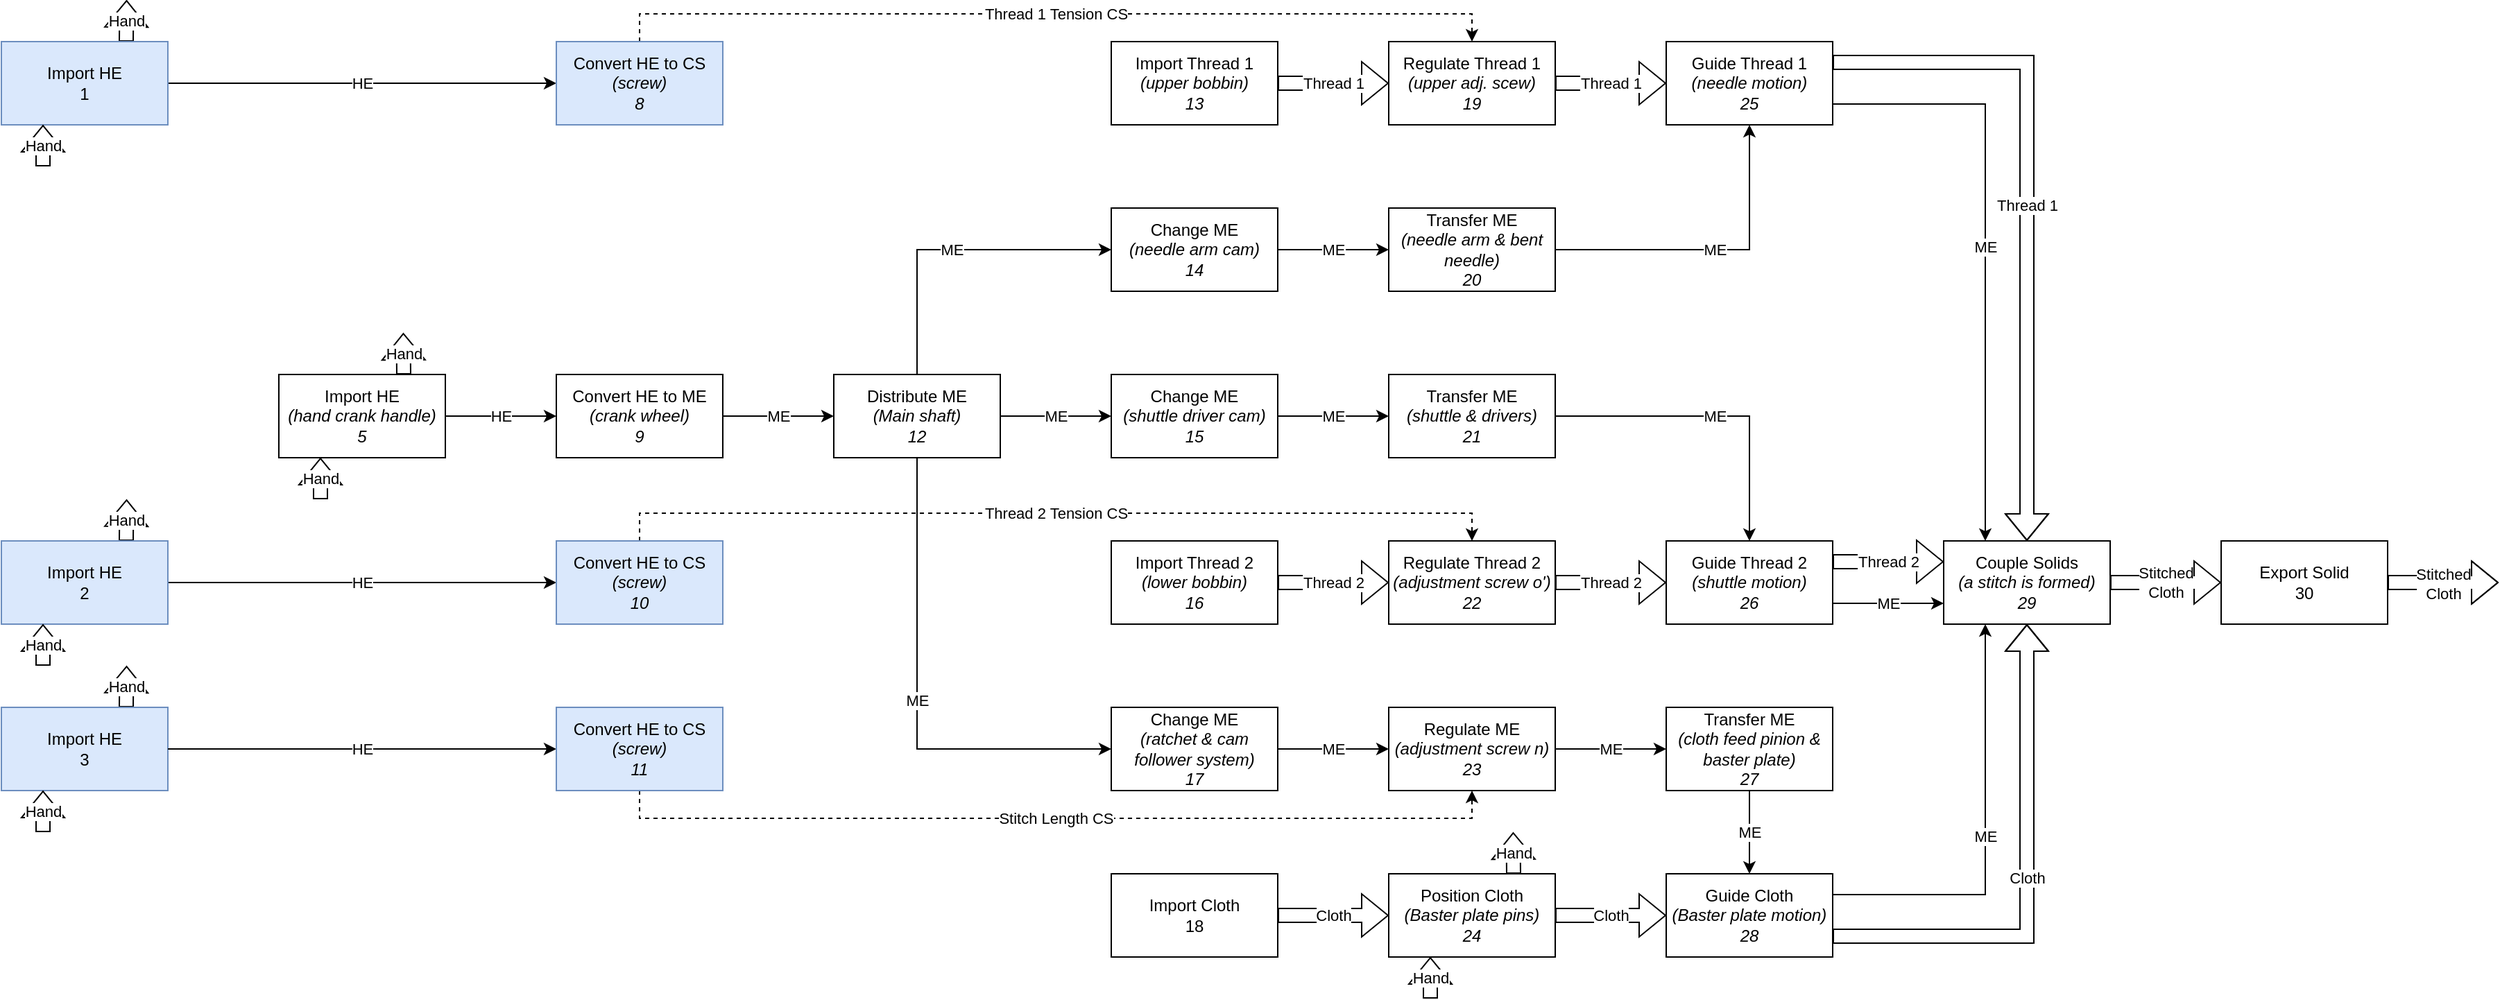 <mxfile version="20.8.16" type="device"><diagram name="Page-1" id="TEb7uBfXVVTcQPub5jTw"><mxGraphModel dx="1333" dy="1129" grid="1" gridSize="10" guides="1" tooltips="1" connect="1" arrows="1" fold="1" page="1" pageScale="1" pageWidth="850" pageHeight="1100" math="0" shadow="0"><root><mxCell id="0"/><mxCell id="1" parent="0"/><mxCell id="L4cqP0yh42H5bNTTPKmQ-17" value="HE" style="edgeStyle=orthogonalEdgeStyle;rounded=0;orthogonalLoop=1;jettySize=auto;html=1;exitX=1;exitY=0.5;exitDx=0;exitDy=0;entryX=0;entryY=0.5;entryDx=0;entryDy=0;" parent="1" source="L4cqP0yh42H5bNTTPKmQ-1" target="L4cqP0yh42H5bNTTPKmQ-2" edge="1"><mxGeometry relative="1" as="geometry"/></mxCell><mxCell id="L4cqP0yh42H5bNTTPKmQ-48" value="Hand" style="edgeStyle=orthogonalEdgeStyle;shape=flexArrow;rounded=0;orthogonalLoop=1;jettySize=auto;html=1;exitX=0.75;exitY=0;exitDx=0;exitDy=0;" parent="1" source="L4cqP0yh42H5bNTTPKmQ-1" edge="1"><mxGeometry relative="1" as="geometry"><mxPoint x="319.737" y="420" as="targetPoint"/></mxGeometry></mxCell><mxCell id="L4cqP0yh42H5bNTTPKmQ-1" value="Import HE&lt;br&gt;&lt;i&gt;(hand crank handle)&lt;br&gt;5&lt;br&gt;&lt;/i&gt;" style="rounded=0;whiteSpace=wrap;html=1;" parent="1" vertex="1"><mxGeometry x="230" y="450" width="120" height="60" as="geometry"/></mxCell><mxCell id="L4cqP0yh42H5bNTTPKmQ-18" value="ME" style="edgeStyle=orthogonalEdgeStyle;rounded=0;orthogonalLoop=1;jettySize=auto;html=1;exitX=1;exitY=0.5;exitDx=0;exitDy=0;entryX=0;entryY=0.5;entryDx=0;entryDy=0;" parent="1" source="L4cqP0yh42H5bNTTPKmQ-2" target="L4cqP0yh42H5bNTTPKmQ-3" edge="1"><mxGeometry relative="1" as="geometry"/></mxCell><mxCell id="L4cqP0yh42H5bNTTPKmQ-2" value="Convert HE to ME&lt;br&gt;&lt;i&gt;(crank wheel)&lt;br&gt;9&lt;br&gt;&lt;/i&gt;" style="rounded=0;whiteSpace=wrap;html=1;" parent="1" vertex="1"><mxGeometry x="430" y="450" width="120" height="60" as="geometry"/></mxCell><mxCell id="L4cqP0yh42H5bNTTPKmQ-19" value="ME" style="edgeStyle=orthogonalEdgeStyle;rounded=0;orthogonalLoop=1;jettySize=auto;html=1;exitX=1;exitY=0.5;exitDx=0;exitDy=0;entryX=0;entryY=0.5;entryDx=0;entryDy=0;" parent="1" source="L4cqP0yh42H5bNTTPKmQ-3" target="L4cqP0yh42H5bNTTPKmQ-5" edge="1"><mxGeometry relative="1" as="geometry"/></mxCell><mxCell id="L4cqP0yh42H5bNTTPKmQ-20" value="ME" style="edgeStyle=orthogonalEdgeStyle;rounded=0;orthogonalLoop=1;jettySize=auto;html=1;exitX=0.5;exitY=0;exitDx=0;exitDy=0;entryX=0;entryY=0.5;entryDx=0;entryDy=0;" parent="1" source="L4cqP0yh42H5bNTTPKmQ-3" target="L4cqP0yh42H5bNTTPKmQ-4" edge="1"><mxGeometry relative="1" as="geometry"/></mxCell><mxCell id="L4cqP0yh42H5bNTTPKmQ-21" value="ME" style="edgeStyle=orthogonalEdgeStyle;rounded=0;orthogonalLoop=1;jettySize=auto;html=1;exitX=0.5;exitY=1;exitDx=0;exitDy=0;entryX=0;entryY=0.5;entryDx=0;entryDy=0;" parent="1" source="L4cqP0yh42H5bNTTPKmQ-3" target="L4cqP0yh42H5bNTTPKmQ-6" edge="1"><mxGeometry relative="1" as="geometry"/></mxCell><mxCell id="L4cqP0yh42H5bNTTPKmQ-3" value="Distribute ME&lt;br&gt;&lt;i&gt;(Main shaft)&lt;br&gt;12&lt;br&gt;&lt;/i&gt;" style="rounded=0;whiteSpace=wrap;html=1;" parent="1" vertex="1"><mxGeometry x="630" y="450" width="120" height="60" as="geometry"/></mxCell><mxCell id="L4cqP0yh42H5bNTTPKmQ-23" value="ME" style="edgeStyle=orthogonalEdgeStyle;rounded=0;orthogonalLoop=1;jettySize=auto;html=1;exitX=1;exitY=0.5;exitDx=0;exitDy=0;entryX=0;entryY=0.5;entryDx=0;entryDy=0;" parent="1" source="L4cqP0yh42H5bNTTPKmQ-4" target="L4cqP0yh42H5bNTTPKmQ-9" edge="1"><mxGeometry relative="1" as="geometry"/></mxCell><mxCell id="L4cqP0yh42H5bNTTPKmQ-4" value="Change ME&lt;br&gt;&lt;i&gt;(needle arm cam)&lt;br&gt;14&lt;br&gt;&lt;/i&gt;" style="rounded=0;whiteSpace=wrap;html=1;" parent="1" vertex="1"><mxGeometry x="830" y="330" width="120" height="60" as="geometry"/></mxCell><mxCell id="L4cqP0yh42H5bNTTPKmQ-22" value="ME" style="edgeStyle=orthogonalEdgeStyle;rounded=0;orthogonalLoop=1;jettySize=auto;html=1;exitX=1;exitY=0.5;exitDx=0;exitDy=0;entryX=0;entryY=0.5;entryDx=0;entryDy=0;" parent="1" source="L4cqP0yh42H5bNTTPKmQ-5" target="L4cqP0yh42H5bNTTPKmQ-8" edge="1"><mxGeometry relative="1" as="geometry"/></mxCell><mxCell id="L4cqP0yh42H5bNTTPKmQ-5" value="Change ME&lt;br&gt;&lt;i&gt;(shuttle driver cam)&lt;br&gt;15&lt;br&gt;&lt;/i&gt;" style="rounded=0;whiteSpace=wrap;html=1;" parent="1" vertex="1"><mxGeometry x="830" y="450" width="120" height="60" as="geometry"/></mxCell><mxCell id="L4cqP0yh42H5bNTTPKmQ-24" value="ME" style="edgeStyle=orthogonalEdgeStyle;rounded=0;orthogonalLoop=1;jettySize=auto;html=1;exitX=1;exitY=0.5;exitDx=0;exitDy=0;entryX=0;entryY=0.5;entryDx=0;entryDy=0;" parent="1" source="L4cqP0yh42H5bNTTPKmQ-6" target="L4cqP0yh42H5bNTTPKmQ-7" edge="1"><mxGeometry relative="1" as="geometry"/></mxCell><mxCell id="L4cqP0yh42H5bNTTPKmQ-6" value="Change ME&lt;br&gt;&lt;i&gt;(ratchet &amp;amp; cam follower system)&lt;br&gt;17&lt;br&gt;&lt;/i&gt;" style="rounded=0;whiteSpace=wrap;html=1;" parent="1" vertex="1"><mxGeometry x="830" y="690" width="120" height="60" as="geometry"/></mxCell><mxCell id="L4cqP0yh42H5bNTTPKmQ-26" value="ME" style="edgeStyle=orthogonalEdgeStyle;rounded=0;orthogonalLoop=1;jettySize=auto;html=1;exitX=1;exitY=0.5;exitDx=0;exitDy=0;entryX=0;entryY=0.5;entryDx=0;entryDy=0;" parent="1" source="L4cqP0yh42H5bNTTPKmQ-7" target="L4cqP0yh42H5bNTTPKmQ-25" edge="1"><mxGeometry relative="1" as="geometry"><Array as="points"><mxPoint x="1200" y="720"/><mxPoint x="1200" y="720"/></Array></mxGeometry></mxCell><mxCell id="L4cqP0yh42H5bNTTPKmQ-7" value="Regulate ME&lt;br&gt;&lt;i&gt;(adjustment screw n)&lt;br&gt;23&lt;br&gt;&lt;/i&gt;" style="rounded=0;whiteSpace=wrap;html=1;" parent="1" vertex="1"><mxGeometry x="1030" y="690" width="120" height="60" as="geometry"/></mxCell><mxCell id="L4cqP0yh42H5bNTTPKmQ-31" value="ME" style="edgeStyle=orthogonalEdgeStyle;rounded=0;orthogonalLoop=1;jettySize=auto;html=1;exitX=1;exitY=0.5;exitDx=0;exitDy=0;entryX=0.5;entryY=0;entryDx=0;entryDy=0;" parent="1" source="L4cqP0yh42H5bNTTPKmQ-8" target="L4cqP0yh42H5bNTTPKmQ-15" edge="1"><mxGeometry relative="1" as="geometry"/></mxCell><mxCell id="L4cqP0yh42H5bNTTPKmQ-8" value="Transfer ME&lt;br&gt;&lt;i&gt;(shuttle &amp;amp; drivers)&lt;br&gt;21&lt;br&gt;&lt;/i&gt;" style="rounded=0;whiteSpace=wrap;html=1;" parent="1" vertex="1"><mxGeometry x="1030" y="450" width="120" height="60" as="geometry"/></mxCell><mxCell id="L4cqP0yh42H5bNTTPKmQ-32" value="ME" style="edgeStyle=orthogonalEdgeStyle;rounded=0;orthogonalLoop=1;jettySize=auto;html=1;exitX=1;exitY=0.5;exitDx=0;exitDy=0;entryX=0.5;entryY=1;entryDx=0;entryDy=0;" parent="1" source="L4cqP0yh42H5bNTTPKmQ-9" target="L4cqP0yh42H5bNTTPKmQ-10" edge="1"><mxGeometry relative="1" as="geometry"/></mxCell><mxCell id="L4cqP0yh42H5bNTTPKmQ-9" value="Transfer ME&lt;br&gt;&lt;i&gt;(needle arm &amp;amp; bent needle)&lt;br&gt;20&lt;br&gt;&lt;/i&gt;" style="rounded=0;whiteSpace=wrap;html=1;" parent="1" vertex="1"><mxGeometry x="1030" y="330" width="120" height="60" as="geometry"/></mxCell><mxCell id="L4cqP0yh42H5bNTTPKmQ-34" value="Thread 1" style="edgeStyle=orthogonalEdgeStyle;rounded=0;orthogonalLoop=1;jettySize=auto;html=1;exitX=1;exitY=0.25;exitDx=0;exitDy=0;entryX=0.5;entryY=0;entryDx=0;entryDy=0;shape=flexArrow;" parent="1" source="L4cqP0yh42H5bNTTPKmQ-10" target="L4cqP0yh42H5bNTTPKmQ-33" edge="1"><mxGeometry relative="1" as="geometry"/></mxCell><mxCell id="0-Lm6Yj4ocxH57Lmt1Vg-3" value="ME" style="edgeStyle=orthogonalEdgeStyle;rounded=0;orthogonalLoop=1;jettySize=auto;html=1;exitX=1;exitY=0.75;exitDx=0;exitDy=0;entryX=0.25;entryY=0;entryDx=0;entryDy=0;" parent="1" source="L4cqP0yh42H5bNTTPKmQ-10" target="L4cqP0yh42H5bNTTPKmQ-33" edge="1"><mxGeometry relative="1" as="geometry"/></mxCell><mxCell id="L4cqP0yh42H5bNTTPKmQ-10" value="Guide Thread 1&lt;br&gt;&lt;i&gt;(needle motion)&lt;br&gt;25&lt;br&gt;&lt;/i&gt;" style="rounded=0;whiteSpace=wrap;html=1;" parent="1" vertex="1"><mxGeometry x="1230" y="210" width="120" height="60" as="geometry"/></mxCell><mxCell id="L4cqP0yh42H5bNTTPKmQ-42" value="Thread 1" style="edgeStyle=orthogonalEdgeStyle;shape=flexArrow;rounded=0;orthogonalLoop=1;jettySize=auto;html=1;exitX=1;exitY=0.5;exitDx=0;exitDy=0;entryX=0;entryY=0.5;entryDx=0;entryDy=0;" parent="1" source="L4cqP0yh42H5bNTTPKmQ-11" target="L4cqP0yh42H5bNTTPKmQ-10" edge="1"><mxGeometry relative="1" as="geometry"/></mxCell><mxCell id="L4cqP0yh42H5bNTTPKmQ-11" value="Regulate Thread 1&lt;br&gt;&lt;i&gt;(upper adj. scew)&lt;br&gt;19&lt;br&gt;&lt;/i&gt;" style="rounded=0;whiteSpace=wrap;html=1;" parent="1" vertex="1"><mxGeometry x="1030" y="210" width="120" height="60" as="geometry"/></mxCell><mxCell id="L4cqP0yh42H5bNTTPKmQ-41" value="Thread 1" style="edgeStyle=orthogonalEdgeStyle;shape=flexArrow;rounded=0;orthogonalLoop=1;jettySize=auto;html=1;exitX=1;exitY=0.5;exitDx=0;exitDy=0;entryX=0;entryY=0.5;entryDx=0;entryDy=0;" parent="1" source="L4cqP0yh42H5bNTTPKmQ-12" target="L4cqP0yh42H5bNTTPKmQ-11" edge="1"><mxGeometry relative="1" as="geometry"/></mxCell><mxCell id="L4cqP0yh42H5bNTTPKmQ-12" value="Import Thread 1&lt;br&gt;&lt;i&gt;(upper bobbin)&lt;br&gt;13&lt;br&gt;&lt;/i&gt;" style="rounded=0;whiteSpace=wrap;html=1;" parent="1" vertex="1"><mxGeometry x="830" y="210" width="120" height="60" as="geometry"/></mxCell><mxCell id="L4cqP0yh42H5bNTTPKmQ-39" value="Thread 2" style="edgeStyle=orthogonalEdgeStyle;shape=flexArrow;rounded=0;orthogonalLoop=1;jettySize=auto;html=1;exitX=1;exitY=0.5;exitDx=0;exitDy=0;entryX=0;entryY=0.5;entryDx=0;entryDy=0;" parent="1" source="L4cqP0yh42H5bNTTPKmQ-13" target="L4cqP0yh42H5bNTTPKmQ-14" edge="1"><mxGeometry relative="1" as="geometry"/></mxCell><mxCell id="L4cqP0yh42H5bNTTPKmQ-13" value="Import Thread 2&lt;br&gt;&lt;i&gt;(lower bobbin)&lt;br&gt;16&lt;br&gt;&lt;/i&gt;" style="rounded=0;whiteSpace=wrap;html=1;" parent="1" vertex="1"><mxGeometry x="830" y="570" width="120" height="60" as="geometry"/></mxCell><mxCell id="L4cqP0yh42H5bNTTPKmQ-40" value="Thread 2" style="edgeStyle=orthogonalEdgeStyle;shape=flexArrow;rounded=0;orthogonalLoop=1;jettySize=auto;html=1;exitX=1;exitY=0.5;exitDx=0;exitDy=0;entryX=0;entryY=0.5;entryDx=0;entryDy=0;" parent="1" source="L4cqP0yh42H5bNTTPKmQ-14" target="L4cqP0yh42H5bNTTPKmQ-15" edge="1"><mxGeometry relative="1" as="geometry"/></mxCell><mxCell id="L4cqP0yh42H5bNTTPKmQ-14" value="Regulate Thread 2&lt;br&gt;&lt;i&gt;(adjustment screw o')&lt;br&gt;22&lt;br&gt;&lt;/i&gt;" style="rounded=0;whiteSpace=wrap;html=1;" parent="1" vertex="1"><mxGeometry x="1030" y="570" width="120" height="60" as="geometry"/></mxCell><mxCell id="0-Lm6Yj4ocxH57Lmt1Vg-2" value="ME" style="edgeStyle=orthogonalEdgeStyle;rounded=0;orthogonalLoop=1;jettySize=auto;html=1;exitX=1;exitY=0.75;exitDx=0;exitDy=0;entryX=0;entryY=0.75;entryDx=0;entryDy=0;" parent="1" source="L4cqP0yh42H5bNTTPKmQ-15" target="L4cqP0yh42H5bNTTPKmQ-33" edge="1"><mxGeometry relative="1" as="geometry"><mxPoint x="1430" y="614.429" as="targetPoint"/></mxGeometry></mxCell><mxCell id="L4cqP0yh42H5bNTTPKmQ-15" value="Guide Thread 2&lt;br&gt;&lt;i&gt;(shuttle motion)&lt;br&gt;26&lt;br&gt;&lt;/i&gt;" style="rounded=0;whiteSpace=wrap;html=1;" parent="1" vertex="1"><mxGeometry x="1230" y="570" width="120" height="60" as="geometry"/></mxCell><mxCell id="L4cqP0yh42H5bNTTPKmQ-36" value="Cloth" style="edgeStyle=orthogonalEdgeStyle;shape=flexArrow;rounded=0;orthogonalLoop=1;jettySize=auto;html=1;exitX=1;exitY=0.75;exitDx=0;exitDy=0;entryX=0.5;entryY=1;entryDx=0;entryDy=0;" parent="1" source="L4cqP0yh42H5bNTTPKmQ-16" target="L4cqP0yh42H5bNTTPKmQ-33" edge="1"><mxGeometry relative="1" as="geometry"><mxPoint x="1510" y="540" as="targetPoint"/></mxGeometry></mxCell><mxCell id="0-Lm6Yj4ocxH57Lmt1Vg-1" value="ME" style="edgeStyle=orthogonalEdgeStyle;rounded=0;orthogonalLoop=1;jettySize=auto;html=1;exitX=1;exitY=0.25;exitDx=0;exitDy=0;entryX=0.25;entryY=1;entryDx=0;entryDy=0;" parent="1" source="L4cqP0yh42H5bNTTPKmQ-16" target="L4cqP0yh42H5bNTTPKmQ-33" edge="1"><mxGeometry relative="1" as="geometry"/></mxCell><mxCell id="L4cqP0yh42H5bNTTPKmQ-16" value="Guide Cloth&lt;br&gt;&lt;i&gt;(Baster plate motion)&lt;br&gt;28&lt;br&gt;&lt;/i&gt;" style="rounded=0;whiteSpace=wrap;html=1;" parent="1" vertex="1"><mxGeometry x="1230" y="810" width="120" height="60" as="geometry"/></mxCell><mxCell id="L4cqP0yh42H5bNTTPKmQ-30" value="ME" style="edgeStyle=orthogonalEdgeStyle;rounded=0;orthogonalLoop=1;jettySize=auto;html=1;exitX=0.5;exitY=1;exitDx=0;exitDy=0;entryX=0.5;entryY=0;entryDx=0;entryDy=0;" parent="1" source="L4cqP0yh42H5bNTTPKmQ-25" target="L4cqP0yh42H5bNTTPKmQ-16" edge="1"><mxGeometry relative="1" as="geometry"/></mxCell><mxCell id="L4cqP0yh42H5bNTTPKmQ-25" value="Transfer ME&lt;br&gt;&lt;i&gt;(cloth feed pinion &amp;amp; baster plate)&lt;br&gt;27&lt;br&gt;&lt;/i&gt;" style="rounded=0;whiteSpace=wrap;html=1;" parent="1" vertex="1"><mxGeometry x="1230" y="690" width="120" height="60" as="geometry"/></mxCell><mxCell id="L4cqP0yh42H5bNTTPKmQ-38" value="Cloth" style="edgeStyle=orthogonalEdgeStyle;shape=flexArrow;rounded=0;orthogonalLoop=1;jettySize=auto;html=1;exitX=1;exitY=0.5;exitDx=0;exitDy=0;entryX=0;entryY=0.5;entryDx=0;entryDy=0;" parent="1" source="L4cqP0yh42H5bNTTPKmQ-27" target="L4cqP0yh42H5bNTTPKmQ-16" edge="1"><mxGeometry relative="1" as="geometry"/></mxCell><mxCell id="L4cqP0yh42H5bNTTPKmQ-50" value="Hand" style="edgeStyle=orthogonalEdgeStyle;shape=flexArrow;rounded=0;orthogonalLoop=1;jettySize=auto;html=1;exitX=0.75;exitY=0;exitDx=0;exitDy=0;" parent="1" source="L4cqP0yh42H5bNTTPKmQ-27" edge="1"><mxGeometry relative="1" as="geometry"><mxPoint x="1119.737" y="780" as="targetPoint"/></mxGeometry></mxCell><mxCell id="L4cqP0yh42H5bNTTPKmQ-27" value="Position Cloth&lt;br&gt;&lt;i&gt;(Baster plate pins)&lt;br&gt;24&lt;br&gt;&lt;/i&gt;" style="rounded=0;whiteSpace=wrap;html=1;" parent="1" vertex="1"><mxGeometry x="1030" y="810" width="120" height="60" as="geometry"/></mxCell><mxCell id="L4cqP0yh42H5bNTTPKmQ-37" value="Cloth" style="edgeStyle=orthogonalEdgeStyle;shape=flexArrow;rounded=0;orthogonalLoop=1;jettySize=auto;html=1;exitX=1;exitY=0.5;exitDx=0;exitDy=0;entryX=0;entryY=0.5;entryDx=0;entryDy=0;" parent="1" source="L4cqP0yh42H5bNTTPKmQ-28" target="L4cqP0yh42H5bNTTPKmQ-27" edge="1"><mxGeometry relative="1" as="geometry"/></mxCell><mxCell id="L4cqP0yh42H5bNTTPKmQ-28" value="Import Cloth&lt;br&gt;18" style="rounded=0;whiteSpace=wrap;html=1;" parent="1" vertex="1"><mxGeometry x="830" y="810" width="120" height="60" as="geometry"/></mxCell><mxCell id="L4cqP0yh42H5bNTTPKmQ-44" value="Stitched&lt;br&gt;Cloth" style="edgeStyle=orthogonalEdgeStyle;shape=flexArrow;rounded=0;orthogonalLoop=1;jettySize=auto;html=1;exitX=1;exitY=0.5;exitDx=0;exitDy=0;entryX=0;entryY=0.5;entryDx=0;entryDy=0;" parent="1" source="L4cqP0yh42H5bNTTPKmQ-33" target="L4cqP0yh42H5bNTTPKmQ-43" edge="1"><mxGeometry relative="1" as="geometry"/></mxCell><mxCell id="L4cqP0yh42H5bNTTPKmQ-33" value="Couple Solids&lt;br&gt;&lt;i&gt;(a stitch is formed)&lt;br&gt;29&lt;br&gt;&lt;/i&gt;" style="rounded=0;whiteSpace=wrap;html=1;" parent="1" vertex="1"><mxGeometry x="1430" y="570" width="120" height="60" as="geometry"/></mxCell><mxCell id="L4cqP0yh42H5bNTTPKmQ-45" value="Stitched&lt;br&gt;Cloth" style="edgeStyle=orthogonalEdgeStyle;shape=flexArrow;rounded=0;orthogonalLoop=1;jettySize=auto;html=1;exitX=1;exitY=0.5;exitDx=0;exitDy=0;" parent="1" source="L4cqP0yh42H5bNTTPKmQ-43" edge="1"><mxGeometry relative="1" as="geometry"><mxPoint x="1830" y="600" as="targetPoint"/></mxGeometry></mxCell><mxCell id="L4cqP0yh42H5bNTTPKmQ-43" value="Export Solid&lt;br&gt;30" style="rounded=0;whiteSpace=wrap;html=1;" parent="1" vertex="1"><mxGeometry x="1630" y="570" width="120" height="60" as="geometry"/></mxCell><mxCell id="L4cqP0yh42H5bNTTPKmQ-47" value="Hand" style="edgeStyle=orthogonalEdgeStyle;shape=flexArrow;rounded=0;orthogonalLoop=1;jettySize=auto;html=1;entryX=0.25;entryY=1;entryDx=0;entryDy=0;" parent="1" target="L4cqP0yh42H5bNTTPKmQ-1" edge="1"><mxGeometry relative="1" as="geometry"><mxPoint x="260" y="540" as="sourcePoint"/></mxGeometry></mxCell><mxCell id="L4cqP0yh42H5bNTTPKmQ-49" value="Hand" style="edgeStyle=orthogonalEdgeStyle;shape=flexArrow;rounded=0;orthogonalLoop=1;jettySize=auto;html=1;entryX=0.25;entryY=1;entryDx=0;entryDy=0;" parent="1" target="L4cqP0yh42H5bNTTPKmQ-27" edge="1"><mxGeometry relative="1" as="geometry"><mxPoint x="1060" y="900" as="sourcePoint"/></mxGeometry></mxCell><mxCell id="L4cqP0yh42H5bNTTPKmQ-68" value="Hand" style="edgeStyle=orthogonalEdgeStyle;shape=flexArrow;rounded=0;orthogonalLoop=1;jettySize=auto;html=1;exitX=0.75;exitY=0;exitDx=0;exitDy=0;" parent="1" source="L4cqP0yh42H5bNTTPKmQ-51" edge="1"><mxGeometry relative="1" as="geometry"><mxPoint x="120.263" y="180" as="targetPoint"/></mxGeometry></mxCell><mxCell id="L4cqP0yh42H5bNTTPKmQ-69" value="HE" style="edgeStyle=orthogonalEdgeStyle;rounded=0;orthogonalLoop=1;jettySize=auto;html=1;exitX=1;exitY=0.5;exitDx=0;exitDy=0;entryX=0;entryY=0.5;entryDx=0;entryDy=0;" parent="1" source="L4cqP0yh42H5bNTTPKmQ-51" target="L4cqP0yh42H5bNTTPKmQ-53" edge="1"><mxGeometry relative="1" as="geometry"><mxPoint x="230" y="240" as="targetPoint"/></mxGeometry></mxCell><mxCell id="L4cqP0yh42H5bNTTPKmQ-51" value="Import HE&lt;br&gt;1" style="rounded=0;whiteSpace=wrap;html=1;fillColor=#dae8fc;strokeColor=#6c8ebf;" parent="1" vertex="1"><mxGeometry x="30" y="210" width="120" height="60" as="geometry"/></mxCell><mxCell id="L4cqP0yh42H5bNTTPKmQ-71" value="Thread 1 Tension CS" style="edgeStyle=orthogonalEdgeStyle;rounded=0;orthogonalLoop=1;jettySize=auto;html=1;exitX=0.5;exitY=0;exitDx=0;exitDy=0;dashed=1;entryX=0.5;entryY=0;entryDx=0;entryDy=0;" parent="1" source="L4cqP0yh42H5bNTTPKmQ-53" target="L4cqP0yh42H5bNTTPKmQ-11" edge="1"><mxGeometry relative="1" as="geometry"><mxPoint x="630" y="200.25" as="targetPoint"/></mxGeometry></mxCell><mxCell id="L4cqP0yh42H5bNTTPKmQ-53" value="Convert HE to CS&lt;br&gt;&lt;i&gt;(screw)&lt;br&gt;8&lt;br&gt;&lt;/i&gt;" style="rounded=0;whiteSpace=wrap;html=1;fillColor=#dae8fc;strokeColor=#6c8ebf;" parent="1" vertex="1"><mxGeometry x="430" y="210" width="120" height="60" as="geometry"/></mxCell><mxCell id="L4cqP0yh42H5bNTTPKmQ-67" value="Hand" style="edgeStyle=orthogonalEdgeStyle;shape=flexArrow;rounded=0;orthogonalLoop=1;jettySize=auto;html=1;entryX=0.25;entryY=1;entryDx=0;entryDy=0;" parent="1" target="L4cqP0yh42H5bNTTPKmQ-51" edge="1"><mxGeometry relative="1" as="geometry"><mxPoint x="60" y="300" as="sourcePoint"/></mxGeometry></mxCell><mxCell id="L4cqP0yh42H5bNTTPKmQ-72" value="Hand" style="edgeStyle=orthogonalEdgeStyle;shape=flexArrow;rounded=0;orthogonalLoop=1;jettySize=auto;html=1;exitX=0.75;exitY=0;exitDx=0;exitDy=0;" parent="1" source="L4cqP0yh42H5bNTTPKmQ-74" edge="1"><mxGeometry relative="1" as="geometry"><mxPoint x="120.263" y="660.0" as="targetPoint"/></mxGeometry></mxCell><mxCell id="L4cqP0yh42H5bNTTPKmQ-74" value="Import HE&lt;br&gt;3" style="rounded=0;whiteSpace=wrap;html=1;fillColor=#dae8fc;strokeColor=#6c8ebf;" parent="1" vertex="1"><mxGeometry x="30" y="690" width="120" height="60" as="geometry"/></mxCell><mxCell id="L4cqP0yh42H5bNTTPKmQ-75" value="HE" style="edgeStyle=orthogonalEdgeStyle;rounded=0;orthogonalLoop=1;jettySize=auto;html=1;exitX=1;exitY=0.5;exitDx=0;exitDy=0;entryX=0;entryY=0.5;entryDx=0;entryDy=0;" parent="1" source="L4cqP0yh42H5bNTTPKmQ-74" target="L4cqP0yh42H5bNTTPKmQ-78" edge="1"><mxGeometry relative="1" as="geometry"><mxPoint x="350" y="720" as="sourcePoint"/></mxGeometry></mxCell><mxCell id="L4cqP0yh42H5bNTTPKmQ-77" value="Stitch Length CS" style="edgeStyle=orthogonalEdgeStyle;rounded=0;orthogonalLoop=1;jettySize=auto;html=1;exitX=0.5;exitY=1;exitDx=0;exitDy=0;dashed=1;entryX=0.5;entryY=1;entryDx=0;entryDy=0;" parent="1" source="L4cqP0yh42H5bNTTPKmQ-78" target="L4cqP0yh42H5bNTTPKmQ-7" edge="1"><mxGeometry relative="1" as="geometry"><mxPoint x="670" y="720.25" as="targetPoint"/></mxGeometry></mxCell><mxCell id="L4cqP0yh42H5bNTTPKmQ-78" value="Convert HE to CS&lt;br&gt;&lt;i&gt;(screw)&lt;br&gt;11&lt;br&gt;&lt;/i&gt;" style="rounded=0;whiteSpace=wrap;html=1;fillColor=#dae8fc;strokeColor=#6c8ebf;" parent="1" vertex="1"><mxGeometry x="430" y="690" width="120" height="60" as="geometry"/></mxCell><mxCell id="L4cqP0yh42H5bNTTPKmQ-79" value="Hand" style="edgeStyle=orthogonalEdgeStyle;shape=flexArrow;rounded=0;orthogonalLoop=1;jettySize=auto;html=1;entryX=0.25;entryY=1;entryDx=0;entryDy=0;" parent="1" target="L4cqP0yh42H5bNTTPKmQ-74" edge="1"><mxGeometry relative="1" as="geometry"><mxPoint x="60" y="780.0" as="sourcePoint"/></mxGeometry></mxCell><mxCell id="L4cqP0yh42H5bNTTPKmQ-80" value="Hand" style="edgeStyle=orthogonalEdgeStyle;shape=flexArrow;rounded=0;orthogonalLoop=1;jettySize=auto;html=1;exitX=0.75;exitY=0;exitDx=0;exitDy=0;" parent="1" source="L4cqP0yh42H5bNTTPKmQ-82" edge="1"><mxGeometry relative="1" as="geometry"><mxPoint x="120.263" y="540.0" as="targetPoint"/></mxGeometry></mxCell><mxCell id="L4cqP0yh42H5bNTTPKmQ-81" value="HE" style="edgeStyle=orthogonalEdgeStyle;rounded=0;orthogonalLoop=1;jettySize=auto;html=1;exitX=1;exitY=0.5;exitDx=0;exitDy=0;entryX=0;entryY=0.5;entryDx=0;entryDy=0;" parent="1" source="L4cqP0yh42H5bNTTPKmQ-82" target="L4cqP0yh42H5bNTTPKmQ-86" edge="1"><mxGeometry relative="1" as="geometry"><mxPoint x="230" y="600" as="targetPoint"/></mxGeometry></mxCell><mxCell id="L4cqP0yh42H5bNTTPKmQ-82" value="Import HE&lt;br&gt;2" style="rounded=0;whiteSpace=wrap;html=1;fillColor=#dae8fc;strokeColor=#6c8ebf;" parent="1" vertex="1"><mxGeometry x="30" y="570" width="120" height="60" as="geometry"/></mxCell><mxCell id="L4cqP0yh42H5bNTTPKmQ-85" value="Thread 2 Tension CS" style="edgeStyle=orthogonalEdgeStyle;rounded=0;orthogonalLoop=1;jettySize=auto;html=1;exitX=0.5;exitY=0;exitDx=0;exitDy=0;dashed=1;entryX=0.5;entryY=0;entryDx=0;entryDy=0;" parent="1" source="L4cqP0yh42H5bNTTPKmQ-86" target="L4cqP0yh42H5bNTTPKmQ-14" edge="1"><mxGeometry relative="1" as="geometry"><mxPoint x="630" y="600.25" as="targetPoint"/></mxGeometry></mxCell><mxCell id="L4cqP0yh42H5bNTTPKmQ-86" value="Convert HE to CS&lt;br&gt;&lt;i&gt;(screw)&lt;br&gt;10&lt;br&gt;&lt;/i&gt;" style="rounded=0;whiteSpace=wrap;html=1;fillColor=#dae8fc;strokeColor=#6c8ebf;" parent="1" vertex="1"><mxGeometry x="430" y="570" width="120" height="60" as="geometry"/></mxCell><mxCell id="L4cqP0yh42H5bNTTPKmQ-87" value="Hand" style="edgeStyle=orthogonalEdgeStyle;shape=flexArrow;rounded=0;orthogonalLoop=1;jettySize=auto;html=1;entryX=0.25;entryY=1;entryDx=0;entryDy=0;" parent="1" target="L4cqP0yh42H5bNTTPKmQ-82" edge="1"><mxGeometry relative="1" as="geometry"><mxPoint x="60" y="660.0" as="sourcePoint"/></mxGeometry></mxCell><mxCell id="0-Lm6Yj4ocxH57Lmt1Vg-4" value="Thread 2" style="edgeStyle=orthogonalEdgeStyle;shape=flexArrow;rounded=0;orthogonalLoop=1;jettySize=auto;html=1;exitX=1;exitY=0.25;exitDx=0;exitDy=0;entryX=0;entryY=0.25;entryDx=0;entryDy=0;" parent="1" source="L4cqP0yh42H5bNTTPKmQ-15" target="L4cqP0yh42H5bNTTPKmQ-33" edge="1"><mxGeometry relative="1" as="geometry"><mxPoint x="1160" y="610.0" as="sourcePoint"/><mxPoint x="1240" y="610.0" as="targetPoint"/></mxGeometry></mxCell></root></mxGraphModel></diagram></mxfile>